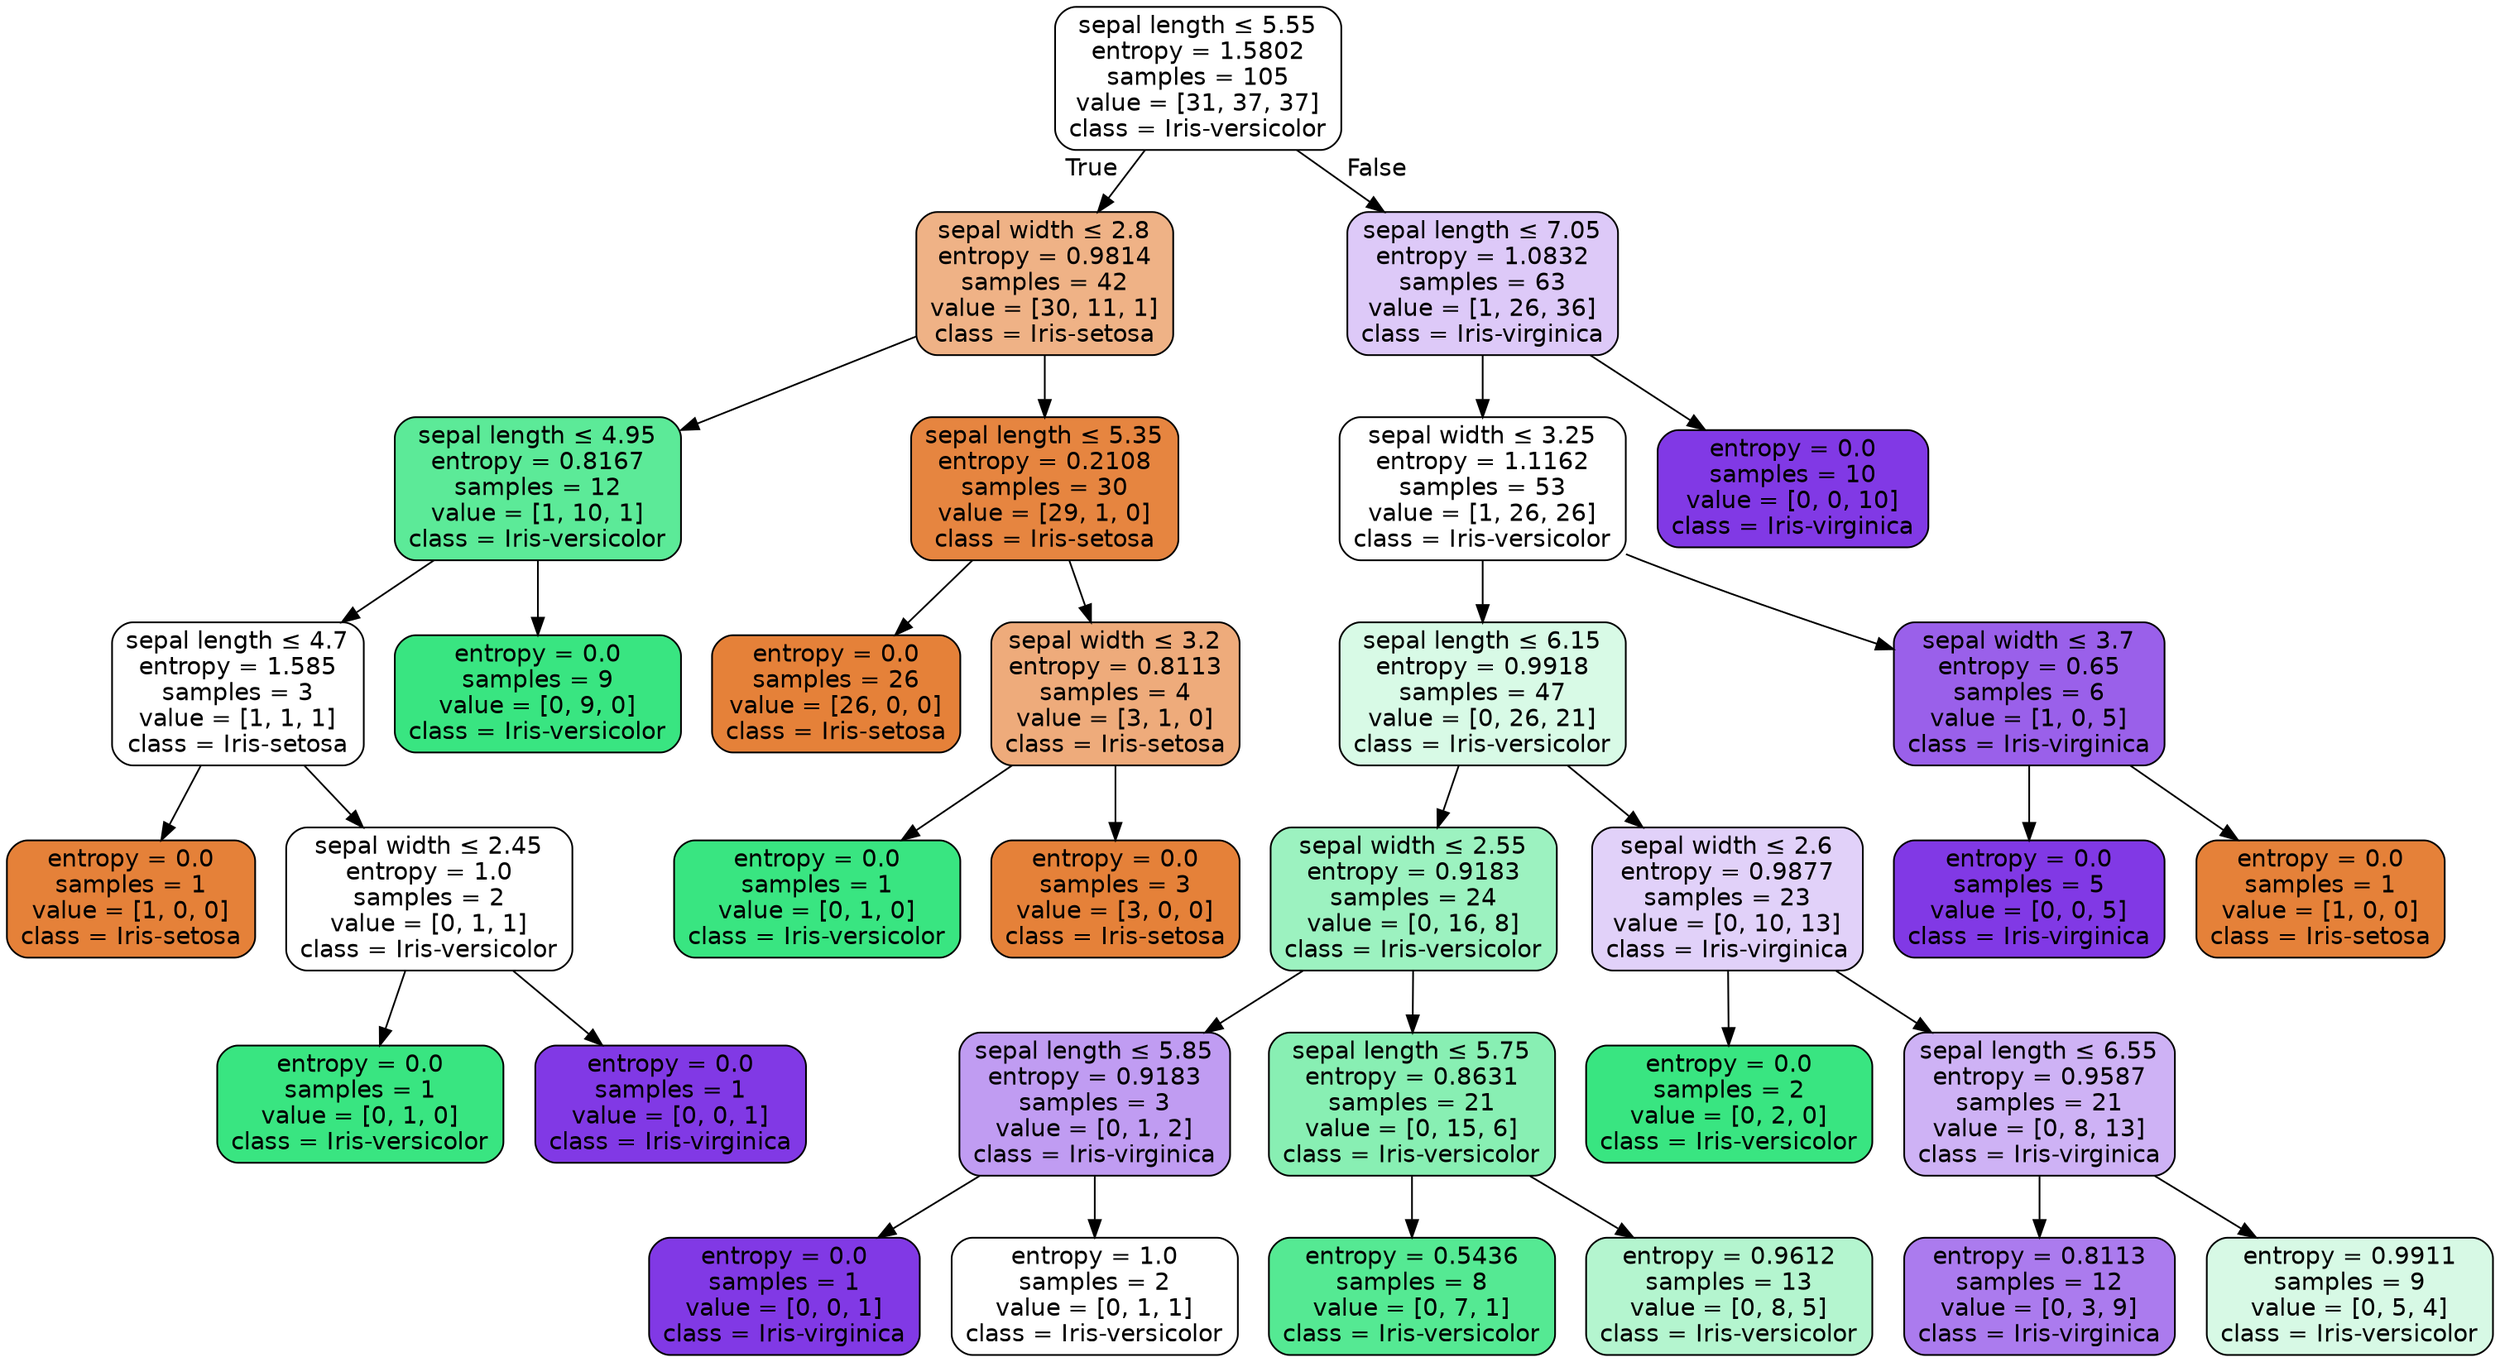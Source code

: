 digraph Tree {
node [shape=box, style="filled, rounded", color="black", fontname=helvetica] ;
edge [fontname=helvetica] ;
0 [label=<sepal length &le; 5.55<br/>entropy = 1.5802<br/>samples = 105<br/>value = [31, 37, 37]<br/>class = Iris-versicolor>, fillcolor="#39e58100"] ;
1 [label=<sepal width &le; 2.8<br/>entropy = 0.9814<br/>samples = 42<br/>value = [30, 11, 1]<br/>class = Iris-setosa>, fillcolor="#e581399c"] ;
0 -> 1 [labeldistance=2.5, labelangle=45, headlabel="True"] ;
2 [label=<sepal length &le; 4.95<br/>entropy = 0.8167<br/>samples = 12<br/>value = [1, 10, 1]<br/>class = Iris-versicolor>, fillcolor="#39e581d1"] ;
1 -> 2 ;
3 [label=<sepal length &le; 4.7<br/>entropy = 1.585<br/>samples = 3<br/>value = [1, 1, 1]<br/>class = Iris-setosa>, fillcolor="#e5813900"] ;
2 -> 3 ;
4 [label=<entropy = 0.0<br/>samples = 1<br/>value = [1, 0, 0]<br/>class = Iris-setosa>, fillcolor="#e58139ff"] ;
3 -> 4 ;
5 [label=<sepal width &le; 2.45<br/>entropy = 1.0<br/>samples = 2<br/>value = [0, 1, 1]<br/>class = Iris-versicolor>, fillcolor="#39e58100"] ;
3 -> 5 ;
6 [label=<entropy = 0.0<br/>samples = 1<br/>value = [0, 1, 0]<br/>class = Iris-versicolor>, fillcolor="#39e581ff"] ;
5 -> 6 ;
7 [label=<entropy = 0.0<br/>samples = 1<br/>value = [0, 0, 1]<br/>class = Iris-virginica>, fillcolor="#8139e5ff"] ;
5 -> 7 ;
8 [label=<entropy = 0.0<br/>samples = 9<br/>value = [0, 9, 0]<br/>class = Iris-versicolor>, fillcolor="#39e581ff"] ;
2 -> 8 ;
9 [label=<sepal length &le; 5.35<br/>entropy = 0.2108<br/>samples = 30<br/>value = [29, 1, 0]<br/>class = Iris-setosa>, fillcolor="#e58139f6"] ;
1 -> 9 ;
10 [label=<entropy = 0.0<br/>samples = 26<br/>value = [26, 0, 0]<br/>class = Iris-setosa>, fillcolor="#e58139ff"] ;
9 -> 10 ;
11 [label=<sepal width &le; 3.2<br/>entropy = 0.8113<br/>samples = 4<br/>value = [3, 1, 0]<br/>class = Iris-setosa>, fillcolor="#e58139aa"] ;
9 -> 11 ;
12 [label=<entropy = 0.0<br/>samples = 1<br/>value = [0, 1, 0]<br/>class = Iris-versicolor>, fillcolor="#39e581ff"] ;
11 -> 12 ;
13 [label=<entropy = 0.0<br/>samples = 3<br/>value = [3, 0, 0]<br/>class = Iris-setosa>, fillcolor="#e58139ff"] ;
11 -> 13 ;
14 [label=<sepal length &le; 7.05<br/>entropy = 1.0832<br/>samples = 63<br/>value = [1, 26, 36]<br/>class = Iris-virginica>, fillcolor="#8139e545"] ;
0 -> 14 [labeldistance=2.5, labelangle=-45, headlabel="False"] ;
15 [label=<sepal width &le; 3.25<br/>entropy = 1.1162<br/>samples = 53<br/>value = [1, 26, 26]<br/>class = Iris-versicolor>, fillcolor="#39e58100"] ;
14 -> 15 ;
16 [label=<sepal length &le; 6.15<br/>entropy = 0.9918<br/>samples = 47<br/>value = [0, 26, 21]<br/>class = Iris-versicolor>, fillcolor="#39e58131"] ;
15 -> 16 ;
17 [label=<sepal width &le; 2.55<br/>entropy = 0.9183<br/>samples = 24<br/>value = [0, 16, 8]<br/>class = Iris-versicolor>, fillcolor="#39e5817f"] ;
16 -> 17 ;
18 [label=<sepal length &le; 5.85<br/>entropy = 0.9183<br/>samples = 3<br/>value = [0, 1, 2]<br/>class = Iris-virginica>, fillcolor="#8139e57f"] ;
17 -> 18 ;
19 [label=<entropy = 0.0<br/>samples = 1<br/>value = [0, 0, 1]<br/>class = Iris-virginica>, fillcolor="#8139e5ff"] ;
18 -> 19 ;
20 [label=<entropy = 1.0<br/>samples = 2<br/>value = [0, 1, 1]<br/>class = Iris-versicolor>, fillcolor="#39e58100"] ;
18 -> 20 ;
21 [label=<sepal length &le; 5.75<br/>entropy = 0.8631<br/>samples = 21<br/>value = [0, 15, 6]<br/>class = Iris-versicolor>, fillcolor="#39e58199"] ;
17 -> 21 ;
22 [label=<entropy = 0.5436<br/>samples = 8<br/>value = [0, 7, 1]<br/>class = Iris-versicolor>, fillcolor="#39e581db"] ;
21 -> 22 ;
23 [label=<entropy = 0.9612<br/>samples = 13<br/>value = [0, 8, 5]<br/>class = Iris-versicolor>, fillcolor="#39e58160"] ;
21 -> 23 ;
24 [label=<sepal width &le; 2.6<br/>entropy = 0.9877<br/>samples = 23<br/>value = [0, 10, 13]<br/>class = Iris-virginica>, fillcolor="#8139e53b"] ;
16 -> 24 ;
25 [label=<entropy = 0.0<br/>samples = 2<br/>value = [0, 2, 0]<br/>class = Iris-versicolor>, fillcolor="#39e581ff"] ;
24 -> 25 ;
26 [label=<sepal length &le; 6.55<br/>entropy = 0.9587<br/>samples = 21<br/>value = [0, 8, 13]<br/>class = Iris-virginica>, fillcolor="#8139e562"] ;
24 -> 26 ;
27 [label=<entropy = 0.8113<br/>samples = 12<br/>value = [0, 3, 9]<br/>class = Iris-virginica>, fillcolor="#8139e5aa"] ;
26 -> 27 ;
28 [label=<entropy = 0.9911<br/>samples = 9<br/>value = [0, 5, 4]<br/>class = Iris-versicolor>, fillcolor="#39e58133"] ;
26 -> 28 ;
29 [label=<sepal width &le; 3.7<br/>entropy = 0.65<br/>samples = 6<br/>value = [1, 0, 5]<br/>class = Iris-virginica>, fillcolor="#8139e5cc"] ;
15 -> 29 ;
30 [label=<entropy = 0.0<br/>samples = 5<br/>value = [0, 0, 5]<br/>class = Iris-virginica>, fillcolor="#8139e5ff"] ;
29 -> 30 ;
31 [label=<entropy = 0.0<br/>samples = 1<br/>value = [1, 0, 0]<br/>class = Iris-setosa>, fillcolor="#e58139ff"] ;
29 -> 31 ;
32 [label=<entropy = 0.0<br/>samples = 10<br/>value = [0, 0, 10]<br/>class = Iris-virginica>, fillcolor="#8139e5ff"] ;
14 -> 32 ;
}